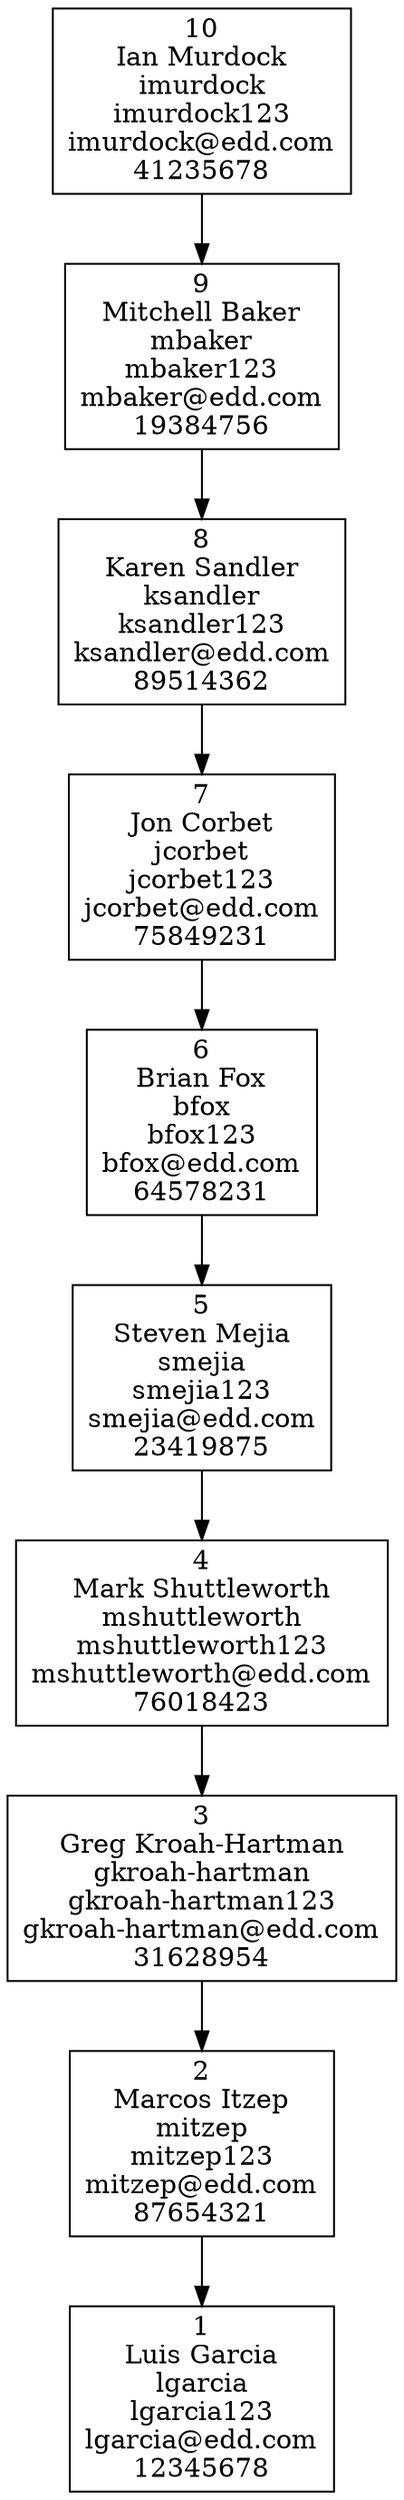 digraph G {
  node [shape=record];
  "Nodo0" [label="10\nIan Murdock\nimurdock\nimurdock123\nimurdock@edd.com\n41235678"];
  "Nodo0" -> "Nodo1";
  "Nodo1" [label="9\nMitchell Baker\nmbaker\nmbaker123\nmbaker@edd.com\n19384756"];
  "Nodo1" -> "Nodo2";
  "Nodo2" [label="8\nKaren Sandler\nksandler\nksandler123\nksandler@edd.com\n89514362"];
  "Nodo2" -> "Nodo3";
  "Nodo3" [label="7\nJon Corbet\njcorbet\njcorbet123\njcorbet@edd.com\n75849231"];
  "Nodo3" -> "Nodo4";
  "Nodo4" [label="6\nBrian Fox\nbfox\nbfox123\nbfox@edd.com\n64578231"];
  "Nodo4" -> "Nodo5";
  "Nodo5" [label="5\nSteven Mejia\nsmejia\nsmejia123\nsmejia@edd.com\n23419875"];
  "Nodo5" -> "Nodo6";
  "Nodo6" [label="4\nMark Shuttleworth\nmshuttleworth\nmshuttleworth123\nmshuttleworth@edd.com\n76018423"];
  "Nodo6" -> "Nodo7";
  "Nodo7" [label="3\nGreg Kroah-Hartman\ngkroah-hartman\ngkroah-hartman123\ngkroah-hartman@edd.com\n31628954"];
  "Nodo7" -> "Nodo8";
  "Nodo8" [label="2\nMarcos Itzep\nmitzep\nmitzep123\nmitzep@edd.com\n87654321"];
  "Nodo8" -> "Nodo9";
  "Nodo9" [label="1\nLuis Garcia\nlgarcia\nlgarcia123\nlgarcia@edd.com\n12345678"];
}
